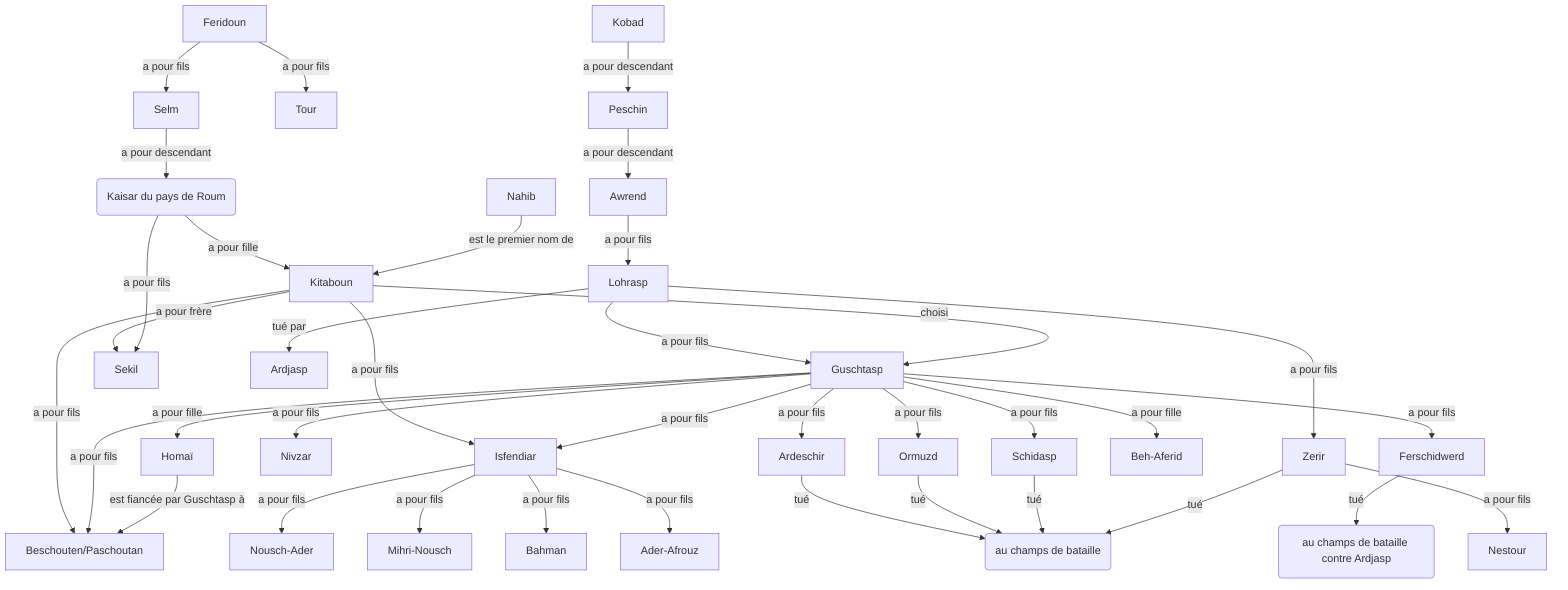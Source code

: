 graph TD
Feridoun --a pour fils--> Selm
Feridoun --a pour fils--> Tour
Selm --a pour descendant--> K(Kaisar du pays de Roum)
Kobad --a pour descendant--> Peschin
Peschin --a pour descendant--> Awrend
Awrend --a pour fils--> Lohrasp
Lohrasp --a pour fils--> Guschtasp
Kitaboun --choisi--> Guschtasp
Lohrasp --a pour fils--> Zerir
K(Kaisar du pays de Roum) --a pour fille --> Kitaboun
Nahib --est le premier nom de --> Kitaboun
Kitaboun --a pour frère--> Sekil
K(Kaisar du pays de Roum) --a pour fils--> Sekil 
Kitaboun --a pour fils--> Beschouten/Paschoutan
Kitaboun --a pour fils--> Isfendiar
Guschtasp --a pour fils--> Beschouten/Paschoutan
Guschtasp --a pour fils--> Isfendiar
Guschtasp --a pour fils--> Schidasp
Guschtasp --a pour fils--> Nivzar
Guschtasp --a pour fils--> Ardeschir
Guschtasp --a pour fils--> Ormuzd
Guschtasp --a pour fils--> Ferschidwerd
Guschtasp --a pour fille--> Homaï
Guschtasp --a pour fille--> Beh-Aferid
Ardeschir --tué --> B(au champs de bataille)
Ormuzd --tué --> B(au champs de bataille)
Schidasp --tué --> B(au champs de bataille)
Zerir --a pour fils--> Nestour
Zerir --tué --> B(au champs de bataille)
Isfendiar --a pour fils--> Nousch-Ader
Isfendiar --a pour fils--> Mihri-Nousch
Isfendiar --a pour fils--> Bahman
Isfendiar --a pour fils--> Ader-Afrouz
Homaï --est fiancée par Guschtasp à--> Beschouten/Paschoutan
Lohrasp --tué par --> Ardjasp
Ferschidwerd --tué --> C(au champs de bataille contre Ardjasp)